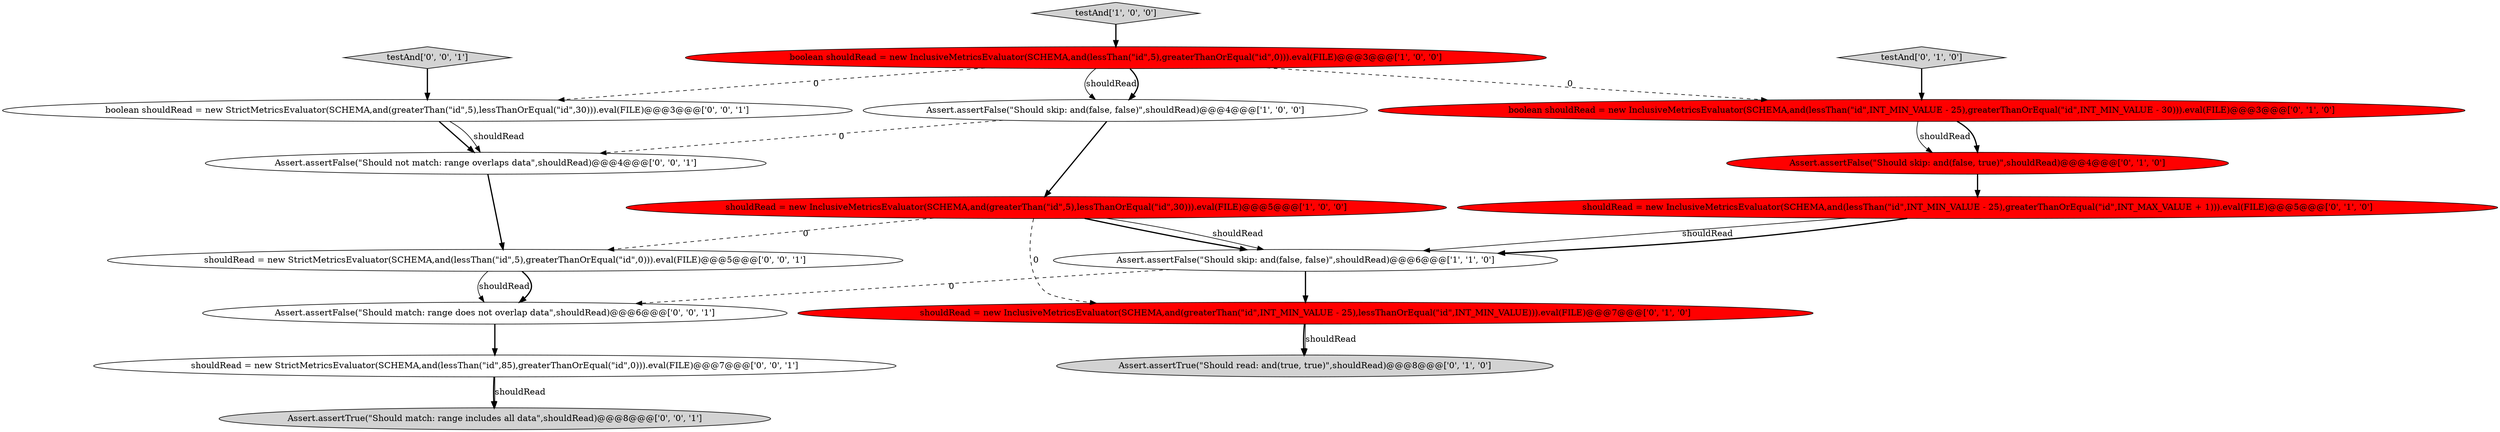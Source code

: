digraph {
10 [style = filled, label = "shouldRead = new InclusiveMetricsEvaluator(SCHEMA,and(greaterThan(\"id\",INT_MIN_VALUE - 25),lessThanOrEqual(\"id\",INT_MIN_VALUE))).eval(FILE)@@@7@@@['0', '1', '0']", fillcolor = red, shape = ellipse image = "AAA1AAABBB2BBB"];
7 [style = filled, label = "Assert.assertTrue(\"Should read: and(true, true)\",shouldRead)@@@8@@@['0', '1', '0']", fillcolor = lightgray, shape = ellipse image = "AAA0AAABBB2BBB"];
2 [style = filled, label = "shouldRead = new InclusiveMetricsEvaluator(SCHEMA,and(greaterThan(\"id\",5),lessThanOrEqual(\"id\",30))).eval(FILE)@@@5@@@['1', '0', '0']", fillcolor = red, shape = ellipse image = "AAA1AAABBB1BBB"];
14 [style = filled, label = "Assert.assertFalse(\"Should match: range does not overlap data\",shouldRead)@@@6@@@['0', '0', '1']", fillcolor = white, shape = ellipse image = "AAA0AAABBB3BBB"];
6 [style = filled, label = "Assert.assertFalse(\"Should skip: and(false, true)\",shouldRead)@@@4@@@['0', '1', '0']", fillcolor = red, shape = ellipse image = "AAA1AAABBB2BBB"];
15 [style = filled, label = "shouldRead = new StrictMetricsEvaluator(SCHEMA,and(lessThan(\"id\",5),greaterThanOrEqual(\"id\",0))).eval(FILE)@@@5@@@['0', '0', '1']", fillcolor = white, shape = ellipse image = "AAA0AAABBB3BBB"];
16 [style = filled, label = "boolean shouldRead = new StrictMetricsEvaluator(SCHEMA,and(greaterThan(\"id\",5),lessThanOrEqual(\"id\",30))).eval(FILE)@@@3@@@['0', '0', '1']", fillcolor = white, shape = ellipse image = "AAA0AAABBB3BBB"];
17 [style = filled, label = "testAnd['0', '0', '1']", fillcolor = lightgray, shape = diamond image = "AAA0AAABBB3BBB"];
12 [style = filled, label = "shouldRead = new StrictMetricsEvaluator(SCHEMA,and(lessThan(\"id\",85),greaterThanOrEqual(\"id\",0))).eval(FILE)@@@7@@@['0', '0', '1']", fillcolor = white, shape = ellipse image = "AAA0AAABBB3BBB"];
9 [style = filled, label = "shouldRead = new InclusiveMetricsEvaluator(SCHEMA,and(lessThan(\"id\",INT_MIN_VALUE - 25),greaterThanOrEqual(\"id\",INT_MAX_VALUE + 1))).eval(FILE)@@@5@@@['0', '1', '0']", fillcolor = red, shape = ellipse image = "AAA1AAABBB2BBB"];
11 [style = filled, label = "Assert.assertFalse(\"Should not match: range overlaps data\",shouldRead)@@@4@@@['0', '0', '1']", fillcolor = white, shape = ellipse image = "AAA0AAABBB3BBB"];
0 [style = filled, label = "boolean shouldRead = new InclusiveMetricsEvaluator(SCHEMA,and(lessThan(\"id\",5),greaterThanOrEqual(\"id\",0))).eval(FILE)@@@3@@@['1', '0', '0']", fillcolor = red, shape = ellipse image = "AAA1AAABBB1BBB"];
4 [style = filled, label = "Assert.assertFalse(\"Should skip: and(false, false)\",shouldRead)@@@4@@@['1', '0', '0']", fillcolor = white, shape = ellipse image = "AAA0AAABBB1BBB"];
13 [style = filled, label = "Assert.assertTrue(\"Should match: range includes all data\",shouldRead)@@@8@@@['0', '0', '1']", fillcolor = lightgray, shape = ellipse image = "AAA0AAABBB3BBB"];
3 [style = filled, label = "testAnd['1', '0', '0']", fillcolor = lightgray, shape = diamond image = "AAA0AAABBB1BBB"];
8 [style = filled, label = "testAnd['0', '1', '0']", fillcolor = lightgray, shape = diamond image = "AAA0AAABBB2BBB"];
5 [style = filled, label = "boolean shouldRead = new InclusiveMetricsEvaluator(SCHEMA,and(lessThan(\"id\",INT_MIN_VALUE - 25),greaterThanOrEqual(\"id\",INT_MIN_VALUE - 30))).eval(FILE)@@@3@@@['0', '1', '0']", fillcolor = red, shape = ellipse image = "AAA1AAABBB2BBB"];
1 [style = filled, label = "Assert.assertFalse(\"Should skip: and(false, false)\",shouldRead)@@@6@@@['1', '1', '0']", fillcolor = white, shape = ellipse image = "AAA0AAABBB1BBB"];
16->11 [style = bold, label=""];
15->14 [style = solid, label="shouldRead"];
0->4 [style = solid, label="shouldRead"];
15->14 [style = bold, label=""];
0->5 [style = dashed, label="0"];
1->14 [style = dashed, label="0"];
5->6 [style = solid, label="shouldRead"];
2->1 [style = bold, label=""];
0->16 [style = dashed, label="0"];
2->1 [style = solid, label="shouldRead"];
4->2 [style = bold, label=""];
10->7 [style = bold, label=""];
10->7 [style = solid, label="shouldRead"];
3->0 [style = bold, label=""];
11->15 [style = bold, label=""];
2->10 [style = dashed, label="0"];
2->15 [style = dashed, label="0"];
12->13 [style = bold, label=""];
9->1 [style = solid, label="shouldRead"];
5->6 [style = bold, label=""];
8->5 [style = bold, label=""];
0->4 [style = bold, label=""];
14->12 [style = bold, label=""];
12->13 [style = solid, label="shouldRead"];
16->11 [style = solid, label="shouldRead"];
4->11 [style = dashed, label="0"];
6->9 [style = bold, label=""];
9->1 [style = bold, label=""];
1->10 [style = bold, label=""];
17->16 [style = bold, label=""];
}

